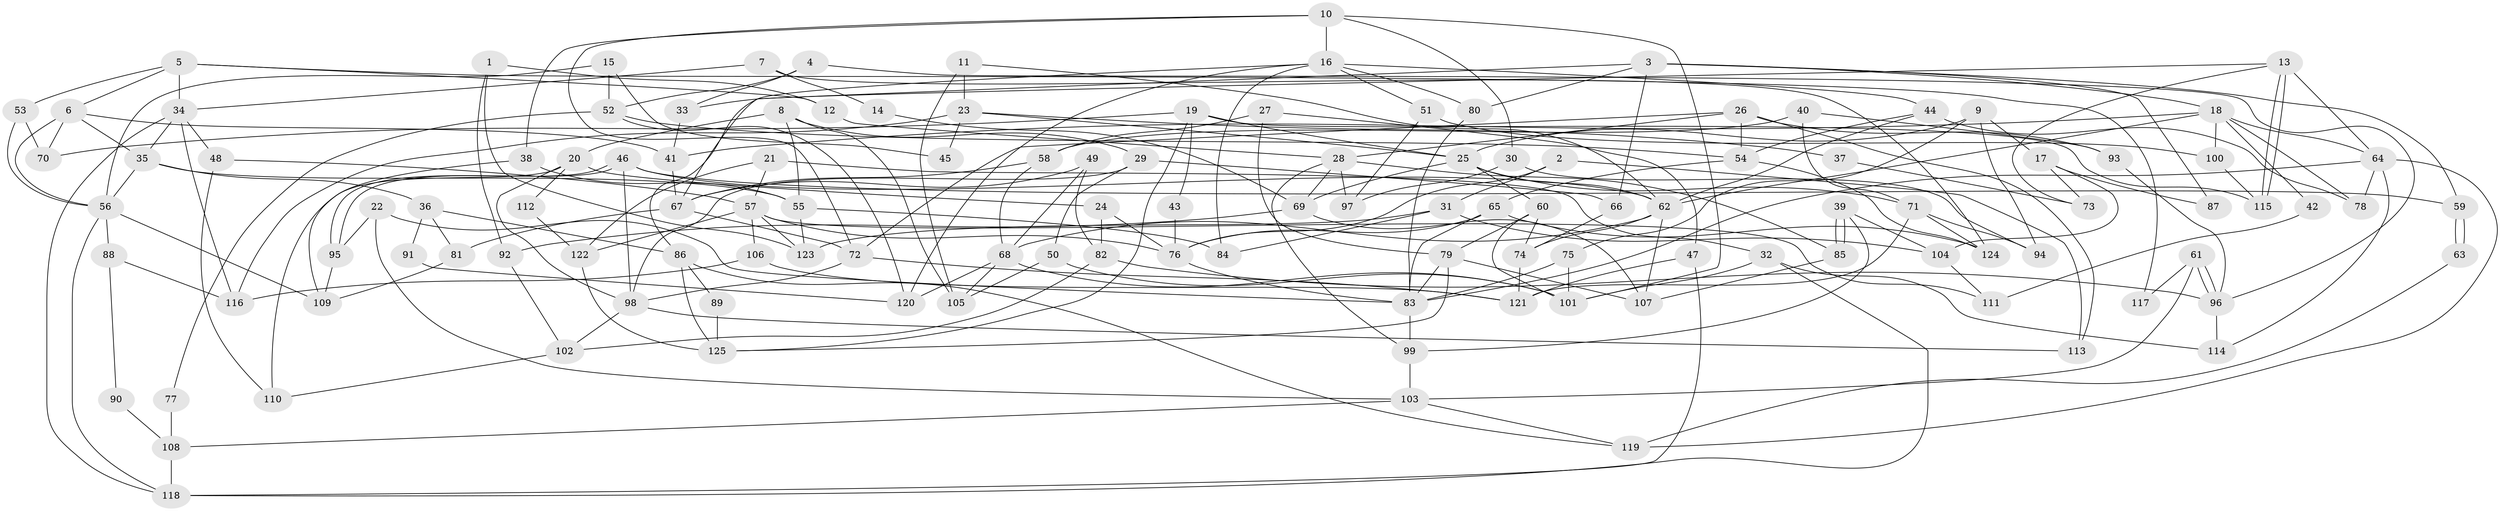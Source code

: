 // Generated by graph-tools (version 1.1) at 2025/50/03/09/25 03:50:09]
// undirected, 125 vertices, 250 edges
graph export_dot {
graph [start="1"]
  node [color=gray90,style=filled];
  1;
  2;
  3;
  4;
  5;
  6;
  7;
  8;
  9;
  10;
  11;
  12;
  13;
  14;
  15;
  16;
  17;
  18;
  19;
  20;
  21;
  22;
  23;
  24;
  25;
  26;
  27;
  28;
  29;
  30;
  31;
  32;
  33;
  34;
  35;
  36;
  37;
  38;
  39;
  40;
  41;
  42;
  43;
  44;
  45;
  46;
  47;
  48;
  49;
  50;
  51;
  52;
  53;
  54;
  55;
  56;
  57;
  58;
  59;
  60;
  61;
  62;
  63;
  64;
  65;
  66;
  67;
  68;
  69;
  70;
  71;
  72;
  73;
  74;
  75;
  76;
  77;
  78;
  79;
  80;
  81;
  82;
  83;
  84;
  85;
  86;
  87;
  88;
  89;
  90;
  91;
  92;
  93;
  94;
  95;
  96;
  97;
  98;
  99;
  100;
  101;
  102;
  103;
  104;
  105;
  106;
  107;
  108;
  109;
  110;
  111;
  112;
  113;
  114;
  115;
  116;
  117;
  118;
  119;
  120;
  121;
  122;
  123;
  124;
  125;
  1 -- 92;
  1 -- 123;
  1 -- 12;
  2 -- 113;
  2 -- 76;
  2 -- 31;
  3 -- 59;
  3 -- 66;
  3 -- 18;
  3 -- 80;
  3 -- 86;
  3 -- 87;
  4 -- 33;
  4 -- 96;
  4 -- 52;
  5 -- 12;
  5 -- 34;
  5 -- 6;
  5 -- 53;
  5 -- 117;
  6 -- 35;
  6 -- 41;
  6 -- 56;
  6 -- 70;
  7 -- 34;
  7 -- 124;
  7 -- 14;
  8 -- 105;
  8 -- 20;
  8 -- 29;
  8 -- 55;
  9 -- 25;
  9 -- 94;
  9 -- 17;
  9 -- 75;
  10 -- 16;
  10 -- 72;
  10 -- 30;
  10 -- 38;
  10 -- 101;
  11 -- 62;
  11 -- 105;
  11 -- 23;
  12 -- 28;
  13 -- 115;
  13 -- 115;
  13 -- 64;
  13 -- 33;
  13 -- 73;
  14 -- 69;
  15 -- 56;
  15 -- 52;
  15 -- 45;
  16 -- 44;
  16 -- 120;
  16 -- 51;
  16 -- 67;
  16 -- 80;
  16 -- 84;
  17 -- 104;
  17 -- 73;
  17 -- 87;
  18 -- 78;
  18 -- 41;
  18 -- 42;
  18 -- 62;
  18 -- 64;
  18 -- 100;
  19 -- 70;
  19 -- 25;
  19 -- 43;
  19 -- 115;
  19 -- 125;
  20 -- 98;
  20 -- 110;
  20 -- 24;
  20 -- 112;
  21 -- 122;
  21 -- 32;
  21 -- 57;
  22 -- 103;
  22 -- 83;
  22 -- 95;
  23 -- 25;
  23 -- 37;
  23 -- 45;
  23 -- 116;
  24 -- 76;
  24 -- 82;
  25 -- 71;
  25 -- 62;
  25 -- 60;
  25 -- 69;
  26 -- 72;
  26 -- 93;
  26 -- 28;
  26 -- 54;
  26 -- 113;
  27 -- 58;
  27 -- 79;
  27 -- 47;
  28 -- 85;
  28 -- 69;
  28 -- 97;
  28 -- 99;
  29 -- 98;
  29 -- 50;
  29 -- 66;
  30 -- 97;
  30 -- 94;
  31 -- 84;
  31 -- 104;
  31 -- 123;
  32 -- 118;
  32 -- 114;
  32 -- 101;
  33 -- 41;
  34 -- 35;
  34 -- 118;
  34 -- 48;
  34 -- 116;
  35 -- 56;
  35 -- 55;
  35 -- 36;
  36 -- 86;
  36 -- 81;
  36 -- 91;
  37 -- 73;
  38 -- 109;
  38 -- 55;
  39 -- 85;
  39 -- 85;
  39 -- 99;
  39 -- 104;
  40 -- 71;
  40 -- 58;
  40 -- 93;
  41 -- 67;
  42 -- 111;
  43 -- 76;
  44 -- 62;
  44 -- 54;
  44 -- 78;
  46 -- 62;
  46 -- 95;
  46 -- 95;
  46 -- 59;
  46 -- 98;
  47 -- 121;
  47 -- 118;
  48 -- 57;
  48 -- 110;
  49 -- 67;
  49 -- 68;
  49 -- 82;
  50 -- 101;
  50 -- 105;
  51 -- 100;
  51 -- 97;
  52 -- 54;
  52 -- 77;
  52 -- 120;
  53 -- 56;
  53 -- 70;
  54 -- 65;
  54 -- 124;
  55 -- 84;
  55 -- 123;
  56 -- 109;
  56 -- 88;
  56 -- 118;
  57 -- 123;
  57 -- 76;
  57 -- 106;
  57 -- 111;
  57 -- 122;
  58 -- 68;
  58 -- 67;
  59 -- 63;
  59 -- 63;
  60 -- 101;
  60 -- 74;
  60 -- 79;
  61 -- 103;
  61 -- 96;
  61 -- 96;
  61 -- 117;
  62 -- 107;
  62 -- 68;
  62 -- 74;
  63 -- 119;
  64 -- 83;
  64 -- 78;
  64 -- 114;
  64 -- 119;
  65 -- 76;
  65 -- 83;
  65 -- 124;
  66 -- 74;
  67 -- 72;
  67 -- 81;
  68 -- 101;
  68 -- 105;
  68 -- 120;
  69 -- 92;
  69 -- 107;
  71 -- 121;
  71 -- 124;
  71 -- 94;
  72 -- 121;
  72 -- 98;
  74 -- 121;
  75 -- 101;
  75 -- 83;
  76 -- 83;
  77 -- 108;
  79 -- 83;
  79 -- 107;
  79 -- 125;
  80 -- 83;
  81 -- 109;
  82 -- 96;
  82 -- 102;
  83 -- 99;
  85 -- 107;
  86 -- 125;
  86 -- 89;
  86 -- 119;
  88 -- 116;
  88 -- 90;
  89 -- 125;
  90 -- 108;
  91 -- 120;
  92 -- 102;
  93 -- 96;
  95 -- 109;
  96 -- 114;
  98 -- 102;
  98 -- 113;
  99 -- 103;
  100 -- 115;
  102 -- 110;
  103 -- 119;
  103 -- 108;
  104 -- 111;
  106 -- 116;
  106 -- 121;
  108 -- 118;
  112 -- 122;
  122 -- 125;
}
